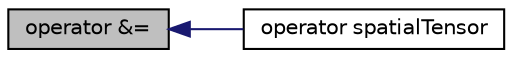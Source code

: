 digraph "operator &amp;="
{
  bgcolor="transparent";
  edge [fontname="Helvetica",fontsize="10",labelfontname="Helvetica",labelfontsize="10"];
  node [fontname="Helvetica",fontsize="10",shape=record];
  rankdir="LR";
  Node92 [label="operator &=",height=0.2,width=0.4,color="black", fillcolor="grey75", style="filled", fontcolor="black"];
  Node92 -> Node93 [dir="back",color="midnightblue",fontsize="10",style="solid",fontname="Helvetica"];
  Node93 [label="operator spatialTensor",height=0.2,width=0.4,color="black",URL="$a29465.html#aab22408aca9e9d51924075b00270f3e2",tooltip="Return transformation tensor ^BX_A. "];
}
